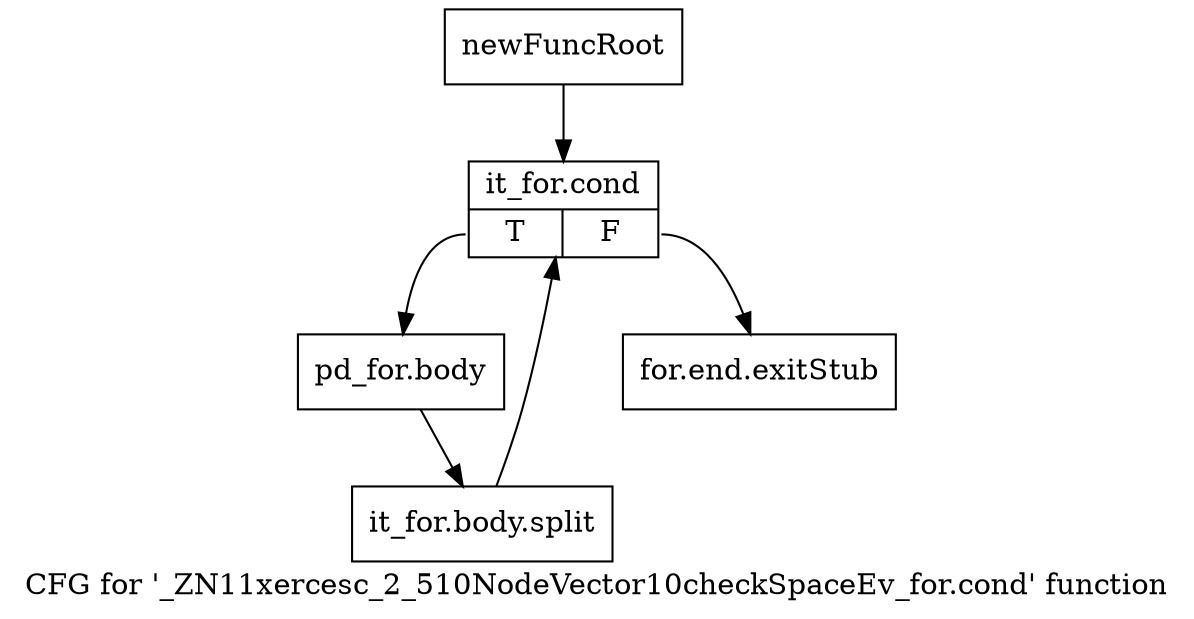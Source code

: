 digraph "CFG for '_ZN11xercesc_2_510NodeVector10checkSpaceEv_for.cond' function" {
	label="CFG for '_ZN11xercesc_2_510NodeVector10checkSpaceEv_for.cond' function";

	Node0x98fde90 [shape=record,label="{newFuncRoot}"];
	Node0x98fde90 -> Node0x98fdf30;
	Node0x98fdee0 [shape=record,label="{for.end.exitStub}"];
	Node0x98fdf30 [shape=record,label="{it_for.cond|{<s0>T|<s1>F}}"];
	Node0x98fdf30:s0 -> Node0x98fdf80;
	Node0x98fdf30:s1 -> Node0x98fdee0;
	Node0x98fdf80 [shape=record,label="{pd_for.body}"];
	Node0x98fdf80 -> Node0xce4ffe0;
	Node0xce4ffe0 [shape=record,label="{it_for.body.split}"];
	Node0xce4ffe0 -> Node0x98fdf30;
}
